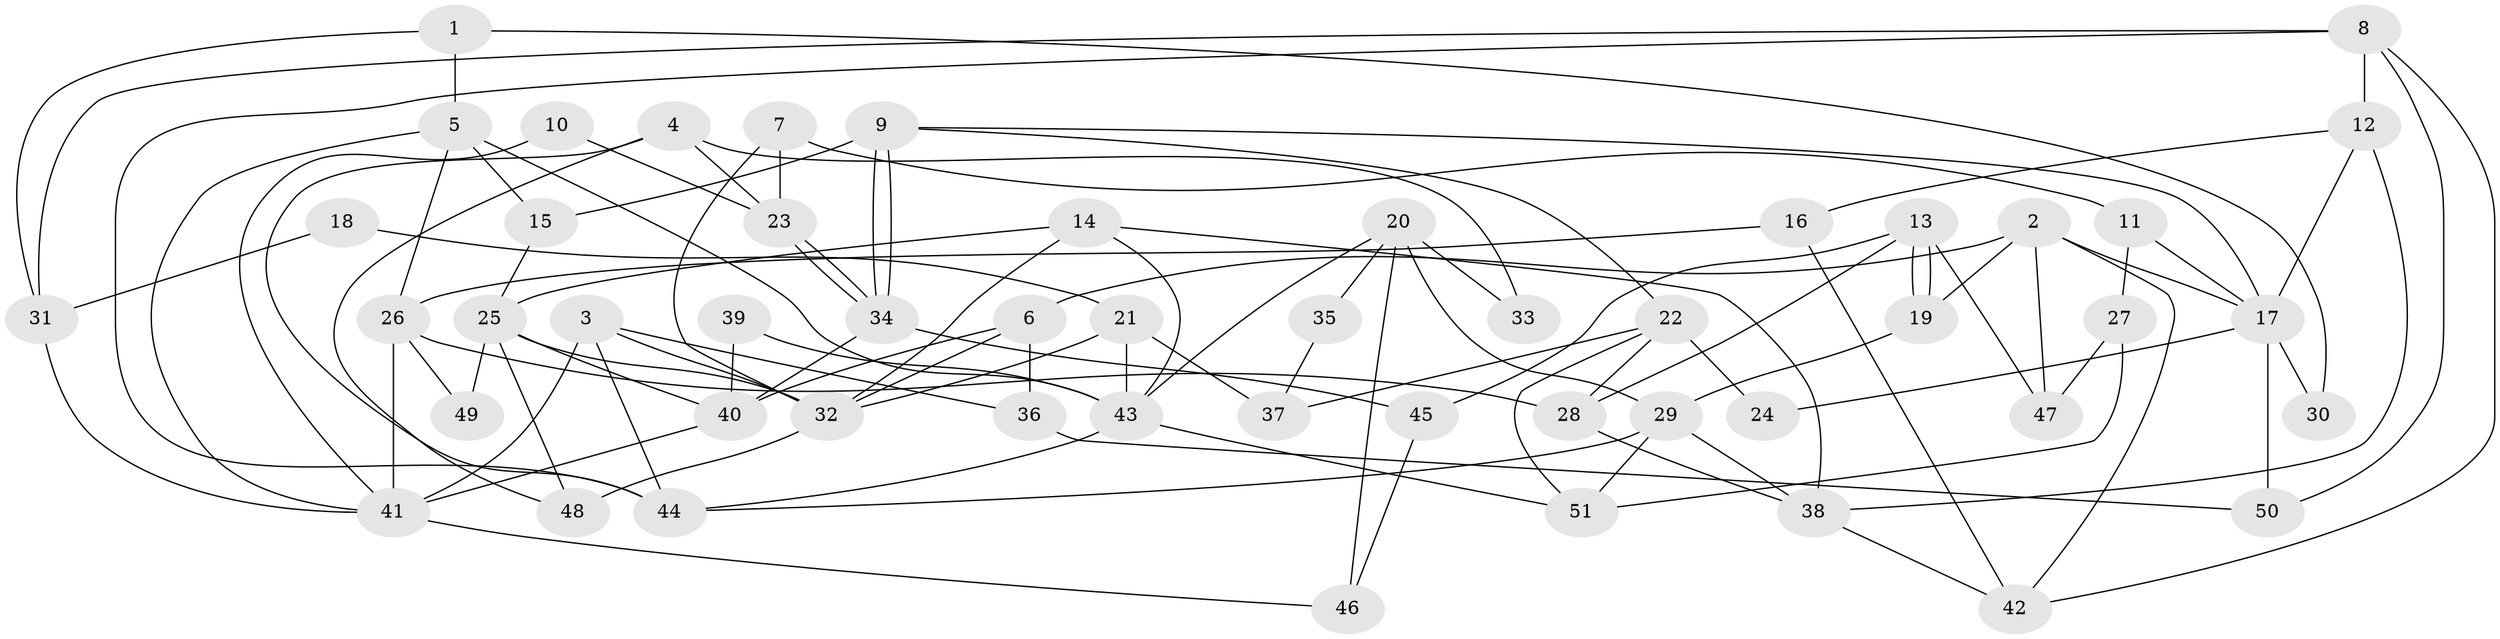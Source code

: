 // Generated by graph-tools (version 1.1) at 2025/50/03/09/25 03:50:05]
// undirected, 51 vertices, 102 edges
graph export_dot {
graph [start="1"]
  node [color=gray90,style=filled];
  1;
  2;
  3;
  4;
  5;
  6;
  7;
  8;
  9;
  10;
  11;
  12;
  13;
  14;
  15;
  16;
  17;
  18;
  19;
  20;
  21;
  22;
  23;
  24;
  25;
  26;
  27;
  28;
  29;
  30;
  31;
  32;
  33;
  34;
  35;
  36;
  37;
  38;
  39;
  40;
  41;
  42;
  43;
  44;
  45;
  46;
  47;
  48;
  49;
  50;
  51;
  1 -- 31;
  1 -- 5;
  1 -- 30;
  2 -- 6;
  2 -- 19;
  2 -- 17;
  2 -- 42;
  2 -- 47;
  3 -- 41;
  3 -- 36;
  3 -- 32;
  3 -- 44;
  4 -- 23;
  4 -- 44;
  4 -- 33;
  4 -- 48;
  5 -- 26;
  5 -- 41;
  5 -- 15;
  5 -- 43;
  6 -- 32;
  6 -- 40;
  6 -- 36;
  7 -- 32;
  7 -- 11;
  7 -- 23;
  8 -- 12;
  8 -- 44;
  8 -- 31;
  8 -- 42;
  8 -- 50;
  9 -- 15;
  9 -- 34;
  9 -- 34;
  9 -- 17;
  9 -- 22;
  10 -- 41;
  10 -- 23;
  11 -- 17;
  11 -- 27;
  12 -- 38;
  12 -- 17;
  12 -- 16;
  13 -- 28;
  13 -- 19;
  13 -- 19;
  13 -- 45;
  13 -- 47;
  14 -- 43;
  14 -- 25;
  14 -- 32;
  14 -- 38;
  15 -- 25;
  16 -- 42;
  16 -- 26;
  17 -- 24;
  17 -- 30;
  17 -- 50;
  18 -- 31;
  18 -- 21;
  19 -- 29;
  20 -- 43;
  20 -- 29;
  20 -- 33;
  20 -- 35;
  20 -- 46;
  21 -- 32;
  21 -- 43;
  21 -- 37;
  22 -- 28;
  22 -- 24;
  22 -- 37;
  22 -- 51;
  23 -- 34;
  23 -- 34;
  25 -- 32;
  25 -- 48;
  25 -- 40;
  25 -- 49;
  26 -- 41;
  26 -- 28;
  26 -- 49;
  27 -- 47;
  27 -- 51;
  28 -- 38;
  29 -- 44;
  29 -- 38;
  29 -- 51;
  31 -- 41;
  32 -- 48;
  34 -- 40;
  34 -- 45;
  35 -- 37;
  36 -- 50;
  38 -- 42;
  39 -- 40;
  39 -- 43;
  40 -- 41;
  41 -- 46;
  43 -- 51;
  43 -- 44;
  45 -- 46;
}
